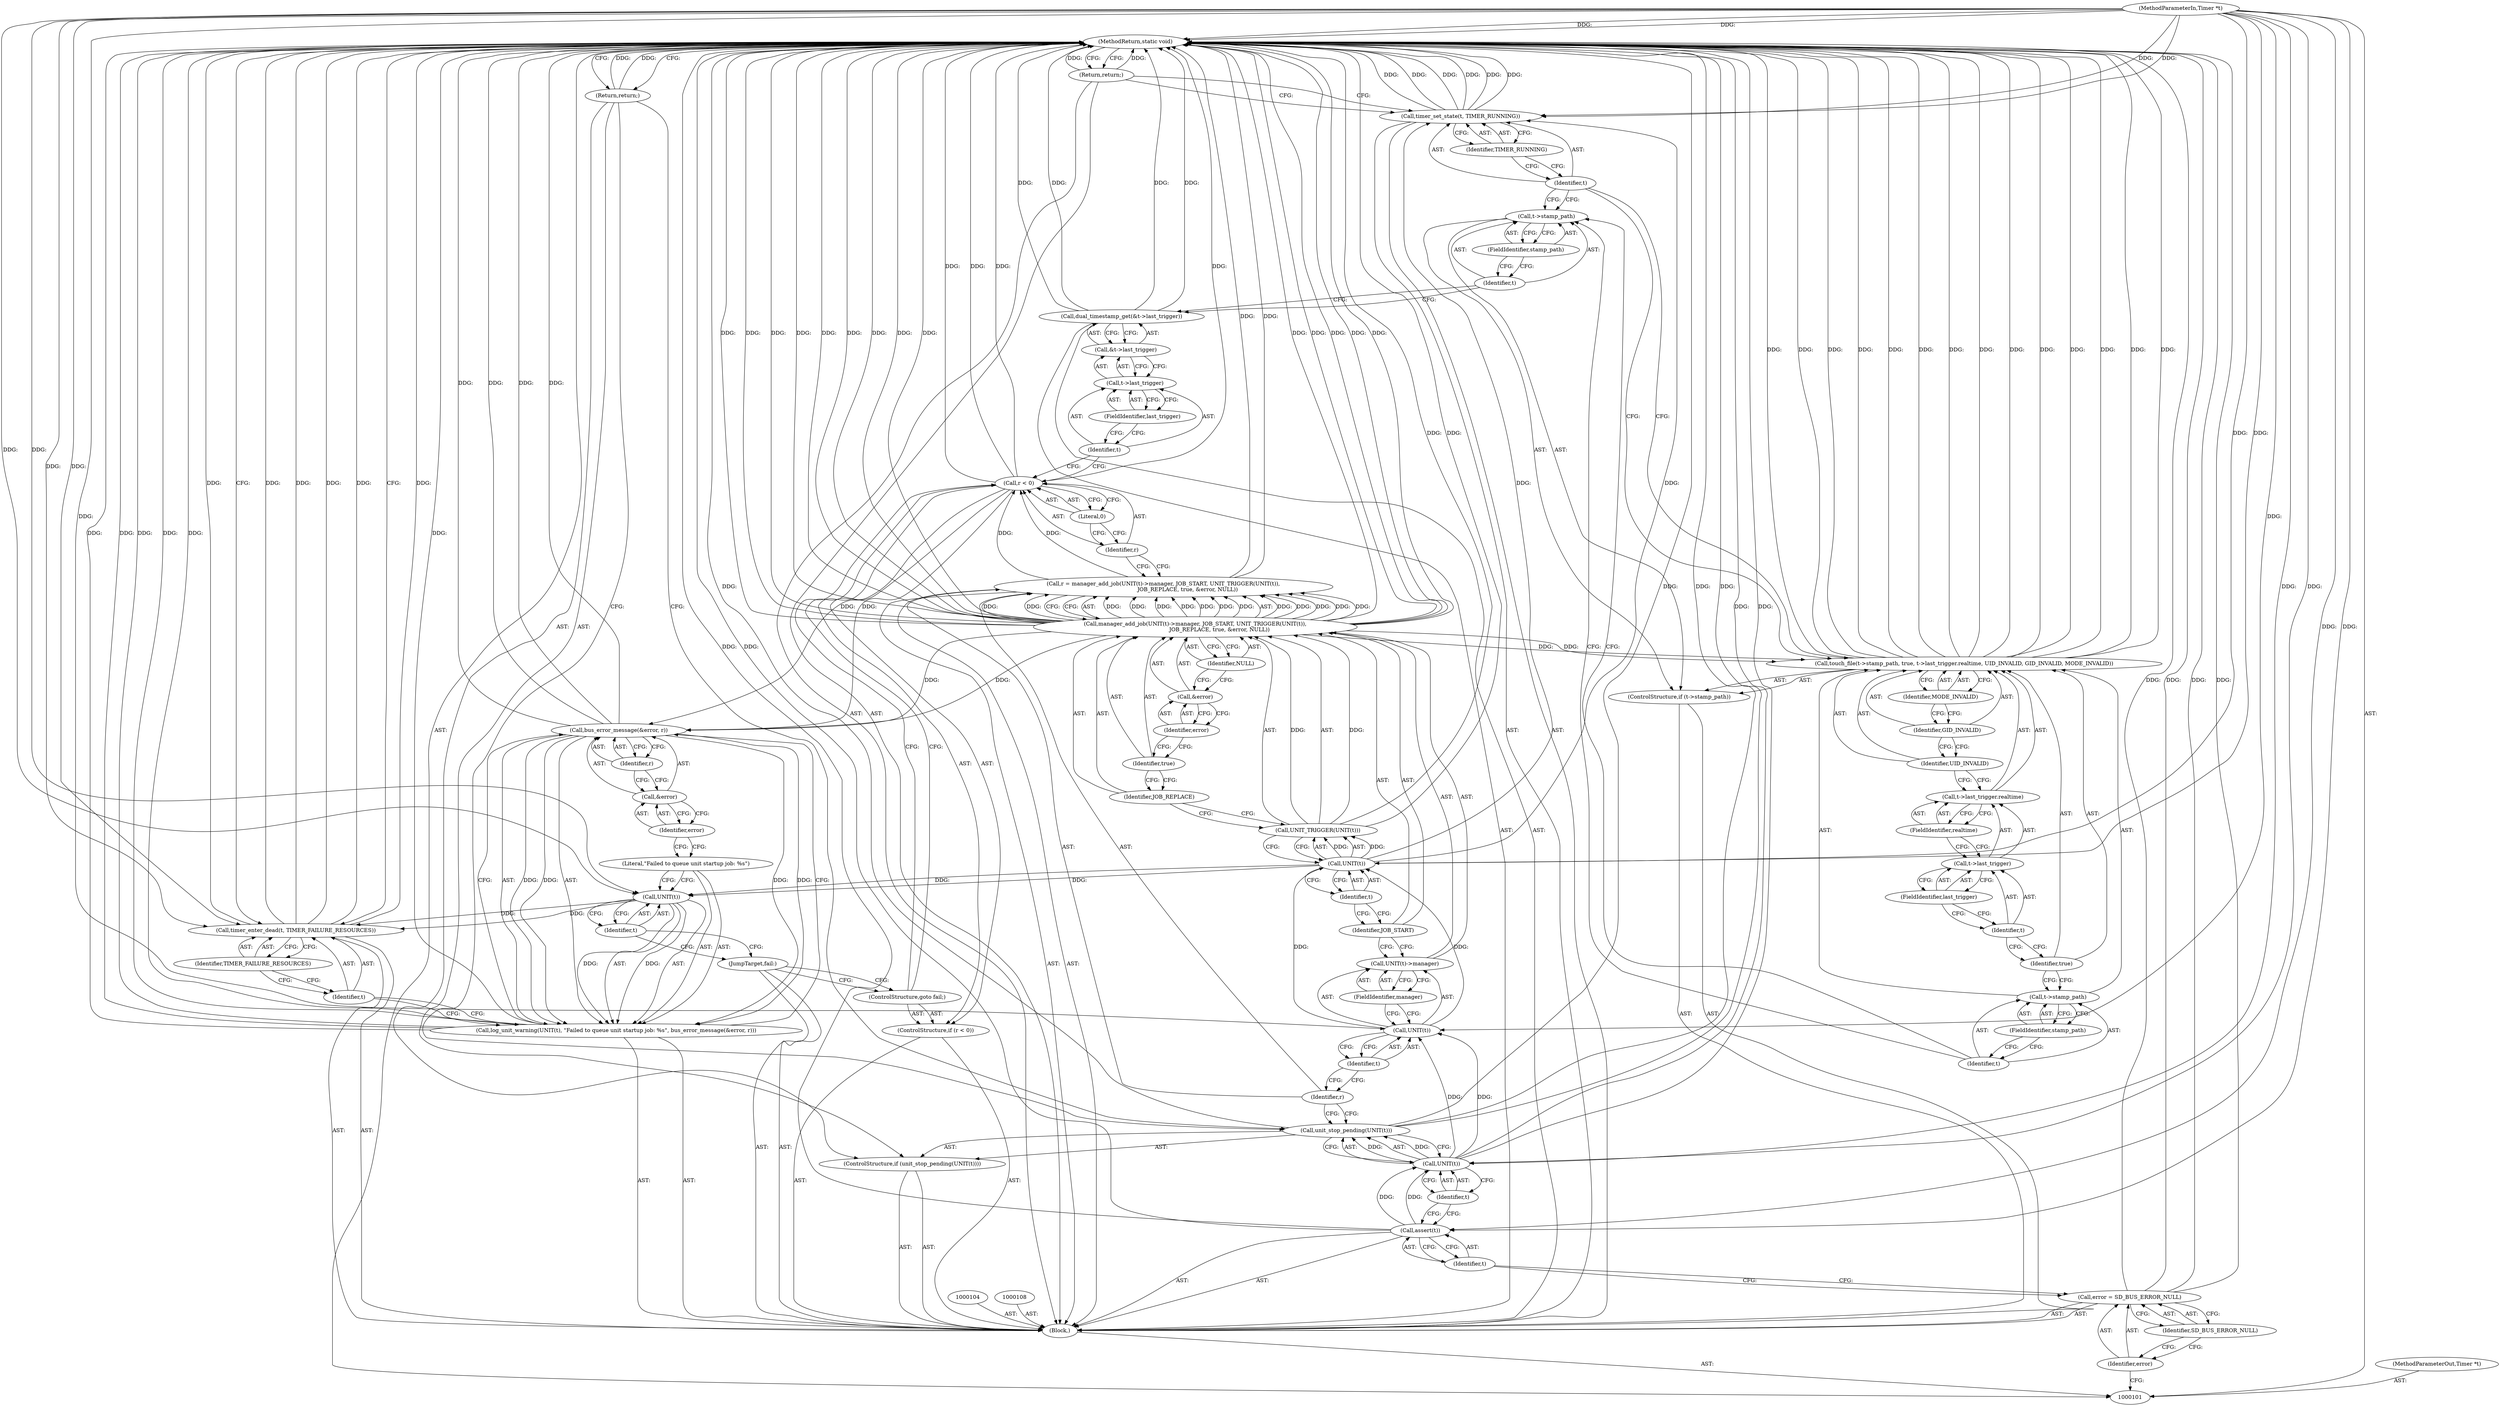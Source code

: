 digraph "0_systemd_ee735086f8670be1591fa9593e80dd60163a7a2f_1" {
"1000175" [label="(MethodReturn,static void)"];
"1000102" [label="(MethodParameterIn,Timer *t)"];
"1000268" [label="(MethodParameterOut,Timer *t)"];
"1000103" [label="(Block,)"];
"1000118" [label="(Call,manager_add_job(UNIT(t)->manager, JOB_START, UNIT_TRIGGER(UNIT(t)),\n                            JOB_REPLACE, true, &error, NULL))"];
"1000119" [label="(Call,UNIT(t)->manager)"];
"1000120" [label="(Call,UNIT(t))"];
"1000121" [label="(Identifier,t)"];
"1000122" [label="(FieldIdentifier,manager)"];
"1000123" [label="(Identifier,JOB_START)"];
"1000124" [label="(Call,UNIT_TRIGGER(UNIT(t)))"];
"1000125" [label="(Call,UNIT(t))"];
"1000126" [label="(Identifier,t)"];
"1000116" [label="(Call,r = manager_add_job(UNIT(t)->manager, JOB_START, UNIT_TRIGGER(UNIT(t)),\n                            JOB_REPLACE, true, &error, NULL))"];
"1000117" [label="(Identifier,r)"];
"1000127" [label="(Identifier,JOB_REPLACE)"];
"1000128" [label="(Identifier,true)"];
"1000129" [label="(Call,&error)"];
"1000130" [label="(Identifier,error)"];
"1000131" [label="(Identifier,NULL)"];
"1000133" [label="(Call,r < 0)"];
"1000134" [label="(Identifier,r)"];
"1000135" [label="(Literal,0)"];
"1000132" [label="(ControlStructure,if (r < 0))"];
"1000136" [label="(ControlStructure,goto fail;)"];
"1000138" [label="(Call,&t->last_trigger)"];
"1000139" [label="(Call,t->last_trigger)"];
"1000140" [label="(Identifier,t)"];
"1000141" [label="(FieldIdentifier,last_trigger)"];
"1000137" [label="(Call,dual_timestamp_get(&t->last_trigger))"];
"1000143" [label="(Call,t->stamp_path)"];
"1000144" [label="(Identifier,t)"];
"1000145" [label="(FieldIdentifier,stamp_path)"];
"1000142" [label="(ControlStructure,if (t->stamp_path))"];
"1000158" [label="(Identifier,MODE_INVALID)"];
"1000146" [label="(Call,touch_file(t->stamp_path, true, t->last_trigger.realtime, UID_INVALID, GID_INVALID, MODE_INVALID))"];
"1000147" [label="(Call,t->stamp_path)"];
"1000148" [label="(Identifier,t)"];
"1000149" [label="(FieldIdentifier,stamp_path)"];
"1000150" [label="(Identifier,true)"];
"1000151" [label="(Call,t->last_trigger.realtime)"];
"1000152" [label="(Call,t->last_trigger)"];
"1000153" [label="(Identifier,t)"];
"1000154" [label="(FieldIdentifier,last_trigger)"];
"1000155" [label="(FieldIdentifier,realtime)"];
"1000156" [label="(Identifier,UID_INVALID)"];
"1000157" [label="(Identifier,GID_INVALID)"];
"1000105" [label="(Call,error = SD_BUS_ERROR_NULL)"];
"1000106" [label="(Identifier,error)"];
"1000107" [label="(Identifier,SD_BUS_ERROR_NULL)"];
"1000160" [label="(Identifier,t)"];
"1000161" [label="(Identifier,TIMER_RUNNING)"];
"1000159" [label="(Call,timer_set_state(t, TIMER_RUNNING))"];
"1000162" [label="(Return,return;)"];
"1000163" [label="(JumpTarget,fail:)"];
"1000171" [label="(Identifier,r)"];
"1000165" [label="(Call,UNIT(t))"];
"1000166" [label="(Identifier,t)"];
"1000167" [label="(Literal,\"Failed to queue unit startup job: %s\")"];
"1000168" [label="(Call,bus_error_message(&error, r))"];
"1000164" [label="(Call,log_unit_warning(UNIT(t), \"Failed to queue unit startup job: %s\", bus_error_message(&error, r)))"];
"1000169" [label="(Call,&error)"];
"1000170" [label="(Identifier,error)"];
"1000173" [label="(Identifier,t)"];
"1000174" [label="(Identifier,TIMER_FAILURE_RESOURCES)"];
"1000172" [label="(Call,timer_enter_dead(t, TIMER_FAILURE_RESOURCES))"];
"1000110" [label="(Identifier,t)"];
"1000109" [label="(Call,assert(t))"];
"1000112" [label="(Call,unit_stop_pending(UNIT(t)))"];
"1000113" [label="(Call,UNIT(t))"];
"1000114" [label="(Identifier,t)"];
"1000111" [label="(ControlStructure,if (unit_stop_pending(UNIT(t))))"];
"1000115" [label="(Return,return;)"];
"1000175" -> "1000101"  [label="AST: "];
"1000175" -> "1000115"  [label="CFG: "];
"1000175" -> "1000162"  [label="CFG: "];
"1000175" -> "1000172"  [label="CFG: "];
"1000162" -> "1000175"  [label="DDG: "];
"1000159" -> "1000175"  [label="DDG: "];
"1000159" -> "1000175"  [label="DDG: "];
"1000159" -> "1000175"  [label="DDG: "];
"1000172" -> "1000175"  [label="DDG: "];
"1000172" -> "1000175"  [label="DDG: "];
"1000172" -> "1000175"  [label="DDG: "];
"1000124" -> "1000175"  [label="DDG: "];
"1000168" -> "1000175"  [label="DDG: "];
"1000168" -> "1000175"  [label="DDG: "];
"1000146" -> "1000175"  [label="DDG: "];
"1000146" -> "1000175"  [label="DDG: "];
"1000146" -> "1000175"  [label="DDG: "];
"1000146" -> "1000175"  [label="DDG: "];
"1000146" -> "1000175"  [label="DDG: "];
"1000146" -> "1000175"  [label="DDG: "];
"1000146" -> "1000175"  [label="DDG: "];
"1000118" -> "1000175"  [label="DDG: "];
"1000118" -> "1000175"  [label="DDG: "];
"1000118" -> "1000175"  [label="DDG: "];
"1000118" -> "1000175"  [label="DDG: "];
"1000118" -> "1000175"  [label="DDG: "];
"1000118" -> "1000175"  [label="DDG: "];
"1000118" -> "1000175"  [label="DDG: "];
"1000116" -> "1000175"  [label="DDG: "];
"1000164" -> "1000175"  [label="DDG: "];
"1000164" -> "1000175"  [label="DDG: "];
"1000164" -> "1000175"  [label="DDG: "];
"1000105" -> "1000175"  [label="DDG: "];
"1000105" -> "1000175"  [label="DDG: "];
"1000113" -> "1000175"  [label="DDG: "];
"1000133" -> "1000175"  [label="DDG: "];
"1000133" -> "1000175"  [label="DDG: "];
"1000102" -> "1000175"  [label="DDG: "];
"1000112" -> "1000175"  [label="DDG: "];
"1000112" -> "1000175"  [label="DDG: "];
"1000137" -> "1000175"  [label="DDG: "];
"1000137" -> "1000175"  [label="DDG: "];
"1000109" -> "1000175"  [label="DDG: "];
"1000115" -> "1000175"  [label="DDG: "];
"1000102" -> "1000101"  [label="AST: "];
"1000102" -> "1000175"  [label="DDG: "];
"1000102" -> "1000109"  [label="DDG: "];
"1000102" -> "1000113"  [label="DDG: "];
"1000102" -> "1000120"  [label="DDG: "];
"1000102" -> "1000125"  [label="DDG: "];
"1000102" -> "1000159"  [label="DDG: "];
"1000102" -> "1000165"  [label="DDG: "];
"1000102" -> "1000172"  [label="DDG: "];
"1000268" -> "1000101"  [label="AST: "];
"1000103" -> "1000101"  [label="AST: "];
"1000104" -> "1000103"  [label="AST: "];
"1000105" -> "1000103"  [label="AST: "];
"1000108" -> "1000103"  [label="AST: "];
"1000109" -> "1000103"  [label="AST: "];
"1000111" -> "1000103"  [label="AST: "];
"1000116" -> "1000103"  [label="AST: "];
"1000132" -> "1000103"  [label="AST: "];
"1000137" -> "1000103"  [label="AST: "];
"1000142" -> "1000103"  [label="AST: "];
"1000159" -> "1000103"  [label="AST: "];
"1000162" -> "1000103"  [label="AST: "];
"1000163" -> "1000103"  [label="AST: "];
"1000164" -> "1000103"  [label="AST: "];
"1000172" -> "1000103"  [label="AST: "];
"1000118" -> "1000116"  [label="AST: "];
"1000118" -> "1000131"  [label="CFG: "];
"1000119" -> "1000118"  [label="AST: "];
"1000123" -> "1000118"  [label="AST: "];
"1000124" -> "1000118"  [label="AST: "];
"1000127" -> "1000118"  [label="AST: "];
"1000128" -> "1000118"  [label="AST: "];
"1000129" -> "1000118"  [label="AST: "];
"1000131" -> "1000118"  [label="AST: "];
"1000116" -> "1000118"  [label="CFG: "];
"1000118" -> "1000175"  [label="DDG: "];
"1000118" -> "1000175"  [label="DDG: "];
"1000118" -> "1000175"  [label="DDG: "];
"1000118" -> "1000175"  [label="DDG: "];
"1000118" -> "1000175"  [label="DDG: "];
"1000118" -> "1000175"  [label="DDG: "];
"1000118" -> "1000175"  [label="DDG: "];
"1000118" -> "1000116"  [label="DDG: "];
"1000118" -> "1000116"  [label="DDG: "];
"1000118" -> "1000116"  [label="DDG: "];
"1000118" -> "1000116"  [label="DDG: "];
"1000118" -> "1000116"  [label="DDG: "];
"1000118" -> "1000116"  [label="DDG: "];
"1000118" -> "1000116"  [label="DDG: "];
"1000124" -> "1000118"  [label="DDG: "];
"1000118" -> "1000146"  [label="DDG: "];
"1000118" -> "1000168"  [label="DDG: "];
"1000119" -> "1000118"  [label="AST: "];
"1000119" -> "1000122"  [label="CFG: "];
"1000120" -> "1000119"  [label="AST: "];
"1000122" -> "1000119"  [label="AST: "];
"1000123" -> "1000119"  [label="CFG: "];
"1000120" -> "1000119"  [label="AST: "];
"1000120" -> "1000121"  [label="CFG: "];
"1000121" -> "1000120"  [label="AST: "];
"1000122" -> "1000120"  [label="CFG: "];
"1000113" -> "1000120"  [label="DDG: "];
"1000102" -> "1000120"  [label="DDG: "];
"1000120" -> "1000125"  [label="DDG: "];
"1000121" -> "1000120"  [label="AST: "];
"1000121" -> "1000117"  [label="CFG: "];
"1000120" -> "1000121"  [label="CFG: "];
"1000122" -> "1000119"  [label="AST: "];
"1000122" -> "1000120"  [label="CFG: "];
"1000119" -> "1000122"  [label="CFG: "];
"1000123" -> "1000118"  [label="AST: "];
"1000123" -> "1000119"  [label="CFG: "];
"1000126" -> "1000123"  [label="CFG: "];
"1000124" -> "1000118"  [label="AST: "];
"1000124" -> "1000125"  [label="CFG: "];
"1000125" -> "1000124"  [label="AST: "];
"1000127" -> "1000124"  [label="CFG: "];
"1000124" -> "1000175"  [label="DDG: "];
"1000124" -> "1000118"  [label="DDG: "];
"1000125" -> "1000124"  [label="DDG: "];
"1000125" -> "1000124"  [label="AST: "];
"1000125" -> "1000126"  [label="CFG: "];
"1000126" -> "1000125"  [label="AST: "];
"1000124" -> "1000125"  [label="CFG: "];
"1000125" -> "1000124"  [label="DDG: "];
"1000120" -> "1000125"  [label="DDG: "];
"1000102" -> "1000125"  [label="DDG: "];
"1000125" -> "1000159"  [label="DDG: "];
"1000125" -> "1000165"  [label="DDG: "];
"1000126" -> "1000125"  [label="AST: "];
"1000126" -> "1000123"  [label="CFG: "];
"1000125" -> "1000126"  [label="CFG: "];
"1000116" -> "1000103"  [label="AST: "];
"1000116" -> "1000118"  [label="CFG: "];
"1000117" -> "1000116"  [label="AST: "];
"1000118" -> "1000116"  [label="AST: "];
"1000134" -> "1000116"  [label="CFG: "];
"1000116" -> "1000175"  [label="DDG: "];
"1000118" -> "1000116"  [label="DDG: "];
"1000118" -> "1000116"  [label="DDG: "];
"1000118" -> "1000116"  [label="DDG: "];
"1000118" -> "1000116"  [label="DDG: "];
"1000118" -> "1000116"  [label="DDG: "];
"1000118" -> "1000116"  [label="DDG: "];
"1000118" -> "1000116"  [label="DDG: "];
"1000116" -> "1000133"  [label="DDG: "];
"1000117" -> "1000116"  [label="AST: "];
"1000117" -> "1000112"  [label="CFG: "];
"1000121" -> "1000117"  [label="CFG: "];
"1000127" -> "1000118"  [label="AST: "];
"1000127" -> "1000124"  [label="CFG: "];
"1000128" -> "1000127"  [label="CFG: "];
"1000128" -> "1000118"  [label="AST: "];
"1000128" -> "1000127"  [label="CFG: "];
"1000130" -> "1000128"  [label="CFG: "];
"1000129" -> "1000118"  [label="AST: "];
"1000129" -> "1000130"  [label="CFG: "];
"1000130" -> "1000129"  [label="AST: "];
"1000131" -> "1000129"  [label="CFG: "];
"1000130" -> "1000129"  [label="AST: "];
"1000130" -> "1000128"  [label="CFG: "];
"1000129" -> "1000130"  [label="CFG: "];
"1000131" -> "1000118"  [label="AST: "];
"1000131" -> "1000129"  [label="CFG: "];
"1000118" -> "1000131"  [label="CFG: "];
"1000133" -> "1000132"  [label="AST: "];
"1000133" -> "1000135"  [label="CFG: "];
"1000134" -> "1000133"  [label="AST: "];
"1000135" -> "1000133"  [label="AST: "];
"1000136" -> "1000133"  [label="CFG: "];
"1000140" -> "1000133"  [label="CFG: "];
"1000133" -> "1000175"  [label="DDG: "];
"1000133" -> "1000175"  [label="DDG: "];
"1000116" -> "1000133"  [label="DDG: "];
"1000133" -> "1000168"  [label="DDG: "];
"1000134" -> "1000133"  [label="AST: "];
"1000134" -> "1000116"  [label="CFG: "];
"1000135" -> "1000134"  [label="CFG: "];
"1000135" -> "1000133"  [label="AST: "];
"1000135" -> "1000134"  [label="CFG: "];
"1000133" -> "1000135"  [label="CFG: "];
"1000132" -> "1000103"  [label="AST: "];
"1000133" -> "1000132"  [label="AST: "];
"1000136" -> "1000132"  [label="AST: "];
"1000136" -> "1000132"  [label="AST: "];
"1000136" -> "1000133"  [label="CFG: "];
"1000163" -> "1000136"  [label="CFG: "];
"1000138" -> "1000137"  [label="AST: "];
"1000138" -> "1000139"  [label="CFG: "];
"1000139" -> "1000138"  [label="AST: "];
"1000137" -> "1000138"  [label="CFG: "];
"1000139" -> "1000138"  [label="AST: "];
"1000139" -> "1000141"  [label="CFG: "];
"1000140" -> "1000139"  [label="AST: "];
"1000141" -> "1000139"  [label="AST: "];
"1000138" -> "1000139"  [label="CFG: "];
"1000140" -> "1000139"  [label="AST: "];
"1000140" -> "1000133"  [label="CFG: "];
"1000141" -> "1000140"  [label="CFG: "];
"1000141" -> "1000139"  [label="AST: "];
"1000141" -> "1000140"  [label="CFG: "];
"1000139" -> "1000141"  [label="CFG: "];
"1000137" -> "1000103"  [label="AST: "];
"1000137" -> "1000138"  [label="CFG: "];
"1000138" -> "1000137"  [label="AST: "];
"1000144" -> "1000137"  [label="CFG: "];
"1000137" -> "1000175"  [label="DDG: "];
"1000137" -> "1000175"  [label="DDG: "];
"1000143" -> "1000142"  [label="AST: "];
"1000143" -> "1000145"  [label="CFG: "];
"1000144" -> "1000143"  [label="AST: "];
"1000145" -> "1000143"  [label="AST: "];
"1000148" -> "1000143"  [label="CFG: "];
"1000160" -> "1000143"  [label="CFG: "];
"1000144" -> "1000143"  [label="AST: "];
"1000144" -> "1000137"  [label="CFG: "];
"1000145" -> "1000144"  [label="CFG: "];
"1000145" -> "1000143"  [label="AST: "];
"1000145" -> "1000144"  [label="CFG: "];
"1000143" -> "1000145"  [label="CFG: "];
"1000142" -> "1000103"  [label="AST: "];
"1000143" -> "1000142"  [label="AST: "];
"1000146" -> "1000142"  [label="AST: "];
"1000158" -> "1000146"  [label="AST: "];
"1000158" -> "1000157"  [label="CFG: "];
"1000146" -> "1000158"  [label="CFG: "];
"1000146" -> "1000142"  [label="AST: "];
"1000146" -> "1000158"  [label="CFG: "];
"1000147" -> "1000146"  [label="AST: "];
"1000150" -> "1000146"  [label="AST: "];
"1000151" -> "1000146"  [label="AST: "];
"1000156" -> "1000146"  [label="AST: "];
"1000157" -> "1000146"  [label="AST: "];
"1000158" -> "1000146"  [label="AST: "];
"1000160" -> "1000146"  [label="CFG: "];
"1000146" -> "1000175"  [label="DDG: "];
"1000146" -> "1000175"  [label="DDG: "];
"1000146" -> "1000175"  [label="DDG: "];
"1000146" -> "1000175"  [label="DDG: "];
"1000146" -> "1000175"  [label="DDG: "];
"1000146" -> "1000175"  [label="DDG: "];
"1000146" -> "1000175"  [label="DDG: "];
"1000118" -> "1000146"  [label="DDG: "];
"1000147" -> "1000146"  [label="AST: "];
"1000147" -> "1000149"  [label="CFG: "];
"1000148" -> "1000147"  [label="AST: "];
"1000149" -> "1000147"  [label="AST: "];
"1000150" -> "1000147"  [label="CFG: "];
"1000148" -> "1000147"  [label="AST: "];
"1000148" -> "1000143"  [label="CFG: "];
"1000149" -> "1000148"  [label="CFG: "];
"1000149" -> "1000147"  [label="AST: "];
"1000149" -> "1000148"  [label="CFG: "];
"1000147" -> "1000149"  [label="CFG: "];
"1000150" -> "1000146"  [label="AST: "];
"1000150" -> "1000147"  [label="CFG: "];
"1000153" -> "1000150"  [label="CFG: "];
"1000151" -> "1000146"  [label="AST: "];
"1000151" -> "1000155"  [label="CFG: "];
"1000152" -> "1000151"  [label="AST: "];
"1000155" -> "1000151"  [label="AST: "];
"1000156" -> "1000151"  [label="CFG: "];
"1000152" -> "1000151"  [label="AST: "];
"1000152" -> "1000154"  [label="CFG: "];
"1000153" -> "1000152"  [label="AST: "];
"1000154" -> "1000152"  [label="AST: "];
"1000155" -> "1000152"  [label="CFG: "];
"1000153" -> "1000152"  [label="AST: "];
"1000153" -> "1000150"  [label="CFG: "];
"1000154" -> "1000153"  [label="CFG: "];
"1000154" -> "1000152"  [label="AST: "];
"1000154" -> "1000153"  [label="CFG: "];
"1000152" -> "1000154"  [label="CFG: "];
"1000155" -> "1000151"  [label="AST: "];
"1000155" -> "1000152"  [label="CFG: "];
"1000151" -> "1000155"  [label="CFG: "];
"1000156" -> "1000146"  [label="AST: "];
"1000156" -> "1000151"  [label="CFG: "];
"1000157" -> "1000156"  [label="CFG: "];
"1000157" -> "1000146"  [label="AST: "];
"1000157" -> "1000156"  [label="CFG: "];
"1000158" -> "1000157"  [label="CFG: "];
"1000105" -> "1000103"  [label="AST: "];
"1000105" -> "1000107"  [label="CFG: "];
"1000106" -> "1000105"  [label="AST: "];
"1000107" -> "1000105"  [label="AST: "];
"1000110" -> "1000105"  [label="CFG: "];
"1000105" -> "1000175"  [label="DDG: "];
"1000105" -> "1000175"  [label="DDG: "];
"1000106" -> "1000105"  [label="AST: "];
"1000106" -> "1000101"  [label="CFG: "];
"1000107" -> "1000106"  [label="CFG: "];
"1000107" -> "1000105"  [label="AST: "];
"1000107" -> "1000106"  [label="CFG: "];
"1000105" -> "1000107"  [label="CFG: "];
"1000160" -> "1000159"  [label="AST: "];
"1000160" -> "1000146"  [label="CFG: "];
"1000160" -> "1000143"  [label="CFG: "];
"1000161" -> "1000160"  [label="CFG: "];
"1000161" -> "1000159"  [label="AST: "];
"1000161" -> "1000160"  [label="CFG: "];
"1000159" -> "1000161"  [label="CFG: "];
"1000159" -> "1000103"  [label="AST: "];
"1000159" -> "1000161"  [label="CFG: "];
"1000160" -> "1000159"  [label="AST: "];
"1000161" -> "1000159"  [label="AST: "];
"1000162" -> "1000159"  [label="CFG: "];
"1000159" -> "1000175"  [label="DDG: "];
"1000159" -> "1000175"  [label="DDG: "];
"1000159" -> "1000175"  [label="DDG: "];
"1000125" -> "1000159"  [label="DDG: "];
"1000102" -> "1000159"  [label="DDG: "];
"1000162" -> "1000103"  [label="AST: "];
"1000162" -> "1000159"  [label="CFG: "];
"1000175" -> "1000162"  [label="CFG: "];
"1000162" -> "1000175"  [label="DDG: "];
"1000163" -> "1000103"  [label="AST: "];
"1000163" -> "1000136"  [label="CFG: "];
"1000166" -> "1000163"  [label="CFG: "];
"1000171" -> "1000168"  [label="AST: "];
"1000171" -> "1000169"  [label="CFG: "];
"1000168" -> "1000171"  [label="CFG: "];
"1000165" -> "1000164"  [label="AST: "];
"1000165" -> "1000166"  [label="CFG: "];
"1000166" -> "1000165"  [label="AST: "];
"1000167" -> "1000165"  [label="CFG: "];
"1000165" -> "1000164"  [label="DDG: "];
"1000125" -> "1000165"  [label="DDG: "];
"1000102" -> "1000165"  [label="DDG: "];
"1000165" -> "1000172"  [label="DDG: "];
"1000166" -> "1000165"  [label="AST: "];
"1000166" -> "1000163"  [label="CFG: "];
"1000165" -> "1000166"  [label="CFG: "];
"1000167" -> "1000164"  [label="AST: "];
"1000167" -> "1000165"  [label="CFG: "];
"1000170" -> "1000167"  [label="CFG: "];
"1000168" -> "1000164"  [label="AST: "];
"1000168" -> "1000171"  [label="CFG: "];
"1000169" -> "1000168"  [label="AST: "];
"1000171" -> "1000168"  [label="AST: "];
"1000164" -> "1000168"  [label="CFG: "];
"1000168" -> "1000175"  [label="DDG: "];
"1000168" -> "1000175"  [label="DDG: "];
"1000168" -> "1000164"  [label="DDG: "];
"1000168" -> "1000164"  [label="DDG: "];
"1000118" -> "1000168"  [label="DDG: "];
"1000133" -> "1000168"  [label="DDG: "];
"1000164" -> "1000103"  [label="AST: "];
"1000164" -> "1000168"  [label="CFG: "];
"1000165" -> "1000164"  [label="AST: "];
"1000167" -> "1000164"  [label="AST: "];
"1000168" -> "1000164"  [label="AST: "];
"1000173" -> "1000164"  [label="CFG: "];
"1000164" -> "1000175"  [label="DDG: "];
"1000164" -> "1000175"  [label="DDG: "];
"1000164" -> "1000175"  [label="DDG: "];
"1000165" -> "1000164"  [label="DDG: "];
"1000168" -> "1000164"  [label="DDG: "];
"1000168" -> "1000164"  [label="DDG: "];
"1000169" -> "1000168"  [label="AST: "];
"1000169" -> "1000170"  [label="CFG: "];
"1000170" -> "1000169"  [label="AST: "];
"1000171" -> "1000169"  [label="CFG: "];
"1000170" -> "1000169"  [label="AST: "];
"1000170" -> "1000167"  [label="CFG: "];
"1000169" -> "1000170"  [label="CFG: "];
"1000173" -> "1000172"  [label="AST: "];
"1000173" -> "1000164"  [label="CFG: "];
"1000174" -> "1000173"  [label="CFG: "];
"1000174" -> "1000172"  [label="AST: "];
"1000174" -> "1000173"  [label="CFG: "];
"1000172" -> "1000174"  [label="CFG: "];
"1000172" -> "1000103"  [label="AST: "];
"1000172" -> "1000174"  [label="CFG: "];
"1000173" -> "1000172"  [label="AST: "];
"1000174" -> "1000172"  [label="AST: "];
"1000175" -> "1000172"  [label="CFG: "];
"1000172" -> "1000175"  [label="DDG: "];
"1000172" -> "1000175"  [label="DDG: "];
"1000172" -> "1000175"  [label="DDG: "];
"1000165" -> "1000172"  [label="DDG: "];
"1000102" -> "1000172"  [label="DDG: "];
"1000110" -> "1000109"  [label="AST: "];
"1000110" -> "1000105"  [label="CFG: "];
"1000109" -> "1000110"  [label="CFG: "];
"1000109" -> "1000103"  [label="AST: "];
"1000109" -> "1000110"  [label="CFG: "];
"1000110" -> "1000109"  [label="AST: "];
"1000114" -> "1000109"  [label="CFG: "];
"1000109" -> "1000175"  [label="DDG: "];
"1000102" -> "1000109"  [label="DDG: "];
"1000109" -> "1000113"  [label="DDG: "];
"1000112" -> "1000111"  [label="AST: "];
"1000112" -> "1000113"  [label="CFG: "];
"1000113" -> "1000112"  [label="AST: "];
"1000115" -> "1000112"  [label="CFG: "];
"1000117" -> "1000112"  [label="CFG: "];
"1000112" -> "1000175"  [label="DDG: "];
"1000112" -> "1000175"  [label="DDG: "];
"1000113" -> "1000112"  [label="DDG: "];
"1000113" -> "1000112"  [label="AST: "];
"1000113" -> "1000114"  [label="CFG: "];
"1000114" -> "1000113"  [label="AST: "];
"1000112" -> "1000113"  [label="CFG: "];
"1000113" -> "1000175"  [label="DDG: "];
"1000113" -> "1000112"  [label="DDG: "];
"1000109" -> "1000113"  [label="DDG: "];
"1000102" -> "1000113"  [label="DDG: "];
"1000113" -> "1000120"  [label="DDG: "];
"1000114" -> "1000113"  [label="AST: "];
"1000114" -> "1000109"  [label="CFG: "];
"1000113" -> "1000114"  [label="CFG: "];
"1000111" -> "1000103"  [label="AST: "];
"1000112" -> "1000111"  [label="AST: "];
"1000115" -> "1000111"  [label="AST: "];
"1000115" -> "1000111"  [label="AST: "];
"1000115" -> "1000112"  [label="CFG: "];
"1000175" -> "1000115"  [label="CFG: "];
"1000115" -> "1000175"  [label="DDG: "];
}
